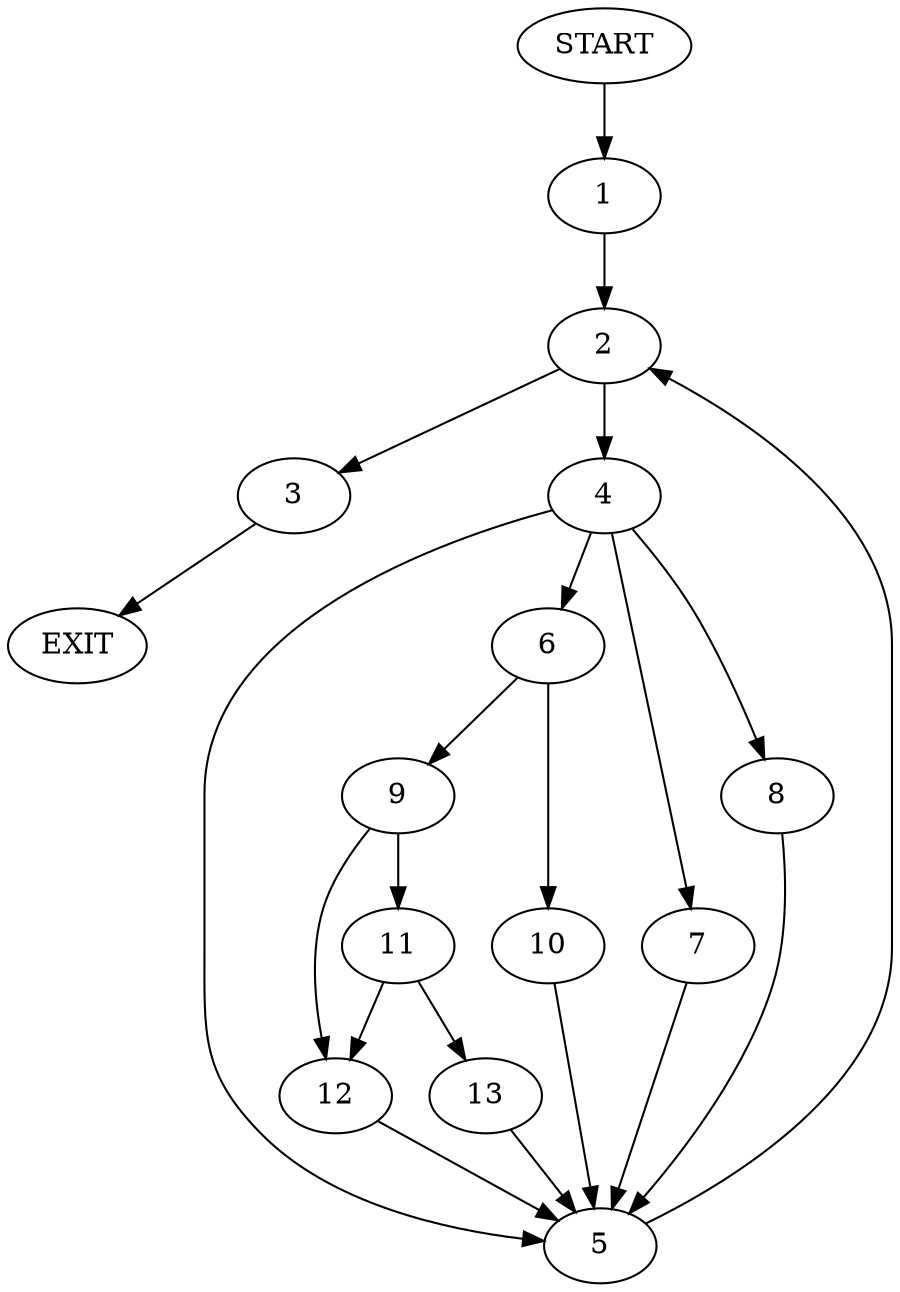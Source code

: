 digraph {
0 [label="START"]
14 [label="EXIT"]
0 -> 1
1 -> 2
2 -> 3
2 -> 4
3 -> 14
4 -> 5
4 -> 6
4 -> 7
4 -> 8
6 -> 9
6 -> 10
7 -> 5
5 -> 2
8 -> 5
9 -> 11
9 -> 12
10 -> 5
11 -> 12
11 -> 13
12 -> 5
13 -> 5
}

